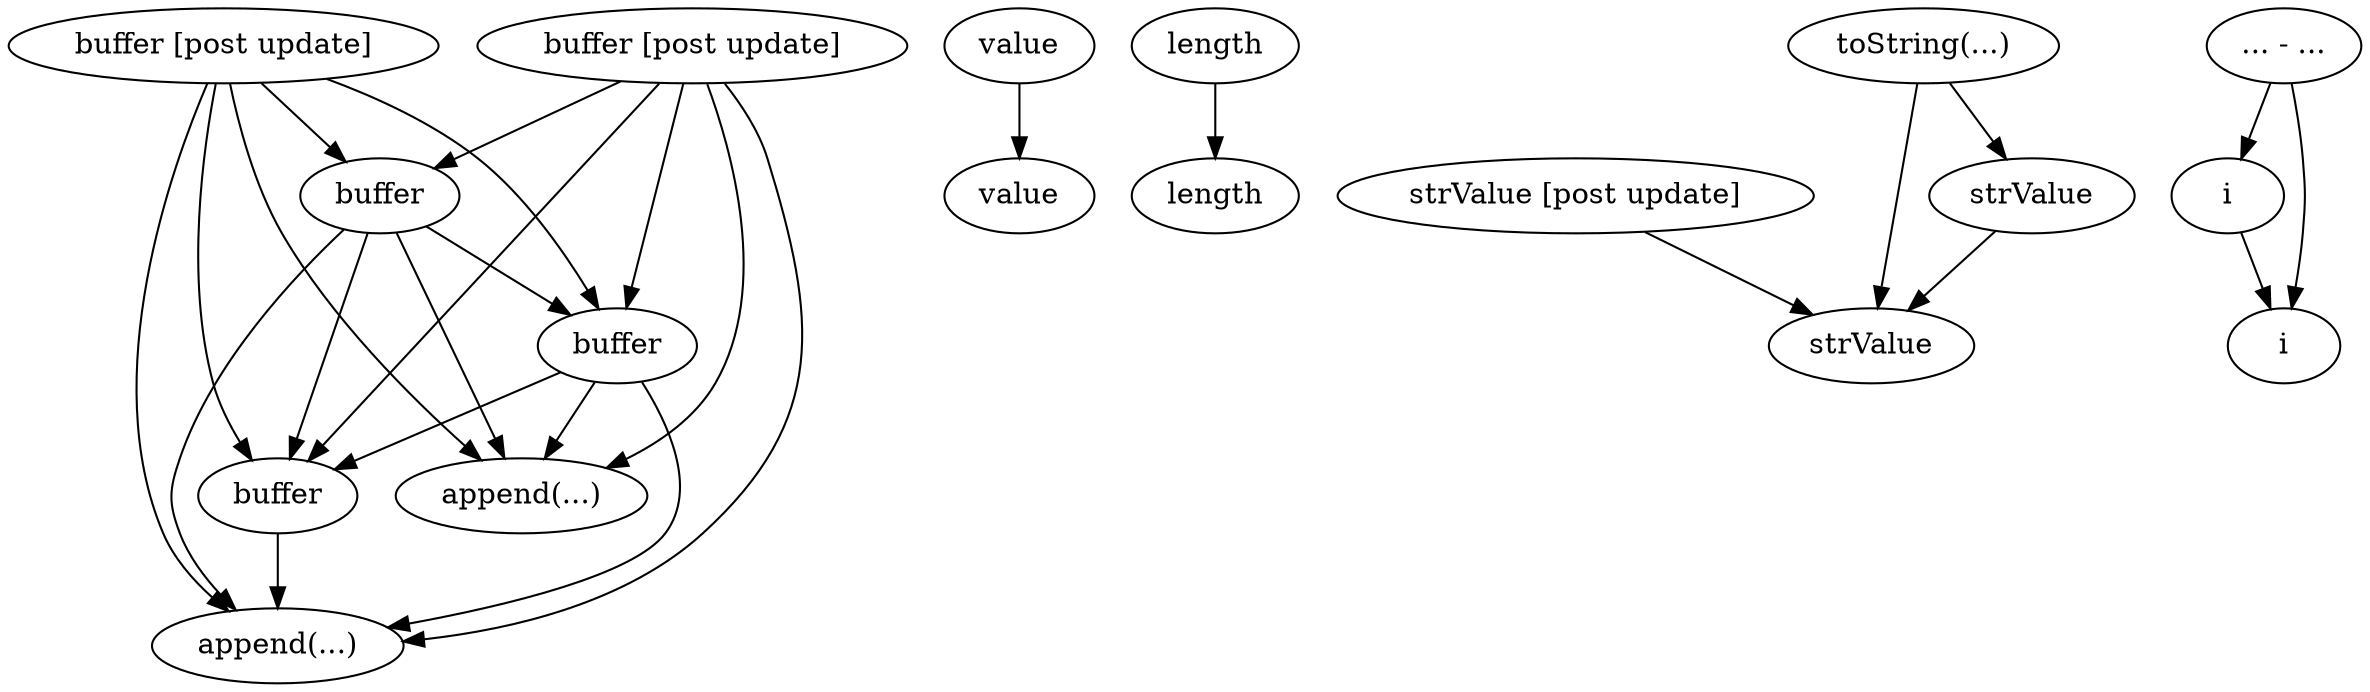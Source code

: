 digraph {
  compound=true;
  0[label="buffer"; ];
  1[label="append(...)"; ];
  2[label="buffer"; ];
  3[label="append(...)"; ];
  4[label="buffer"; ];
  5[label="value"; ];
  6[label="value"; ];
  7[label="length"; ];
  8[label="length"; ];
  9[label="strValue [post update]"; ];
  10[label="strValue"; ];
  11[label="buffer [post update]"; ];
  12[label="buffer [post update]"; ];
  13[label="toString(...)"; ];
  14[label="strValue"; ];
  15[label="... - ..."; ];
  16[label="i"; ];
  17[label="i"; ];
  0 -> 1[];
  0 -> 2[];
  0 -> 3[];
  0 -> 4[];
  2 -> 1[];
  2 -> 3[];
  2 -> 4[];
  4 -> 3[];
  5 -> 6[];
  7 -> 8[];
  9 -> 10[];
  11 -> 0[];
  11 -> 1[];
  11 -> 2[];
  11 -> 3[];
  11 -> 4[];
  12 -> 0[];
  12 -> 1[];
  12 -> 2[];
  12 -> 3[];
  12 -> 4[];
  13 -> 14[];
  13 -> 10[];
  14 -> 10[];
  15 -> 16[];
  15 -> 17[];
  16 -> 17[];
}
